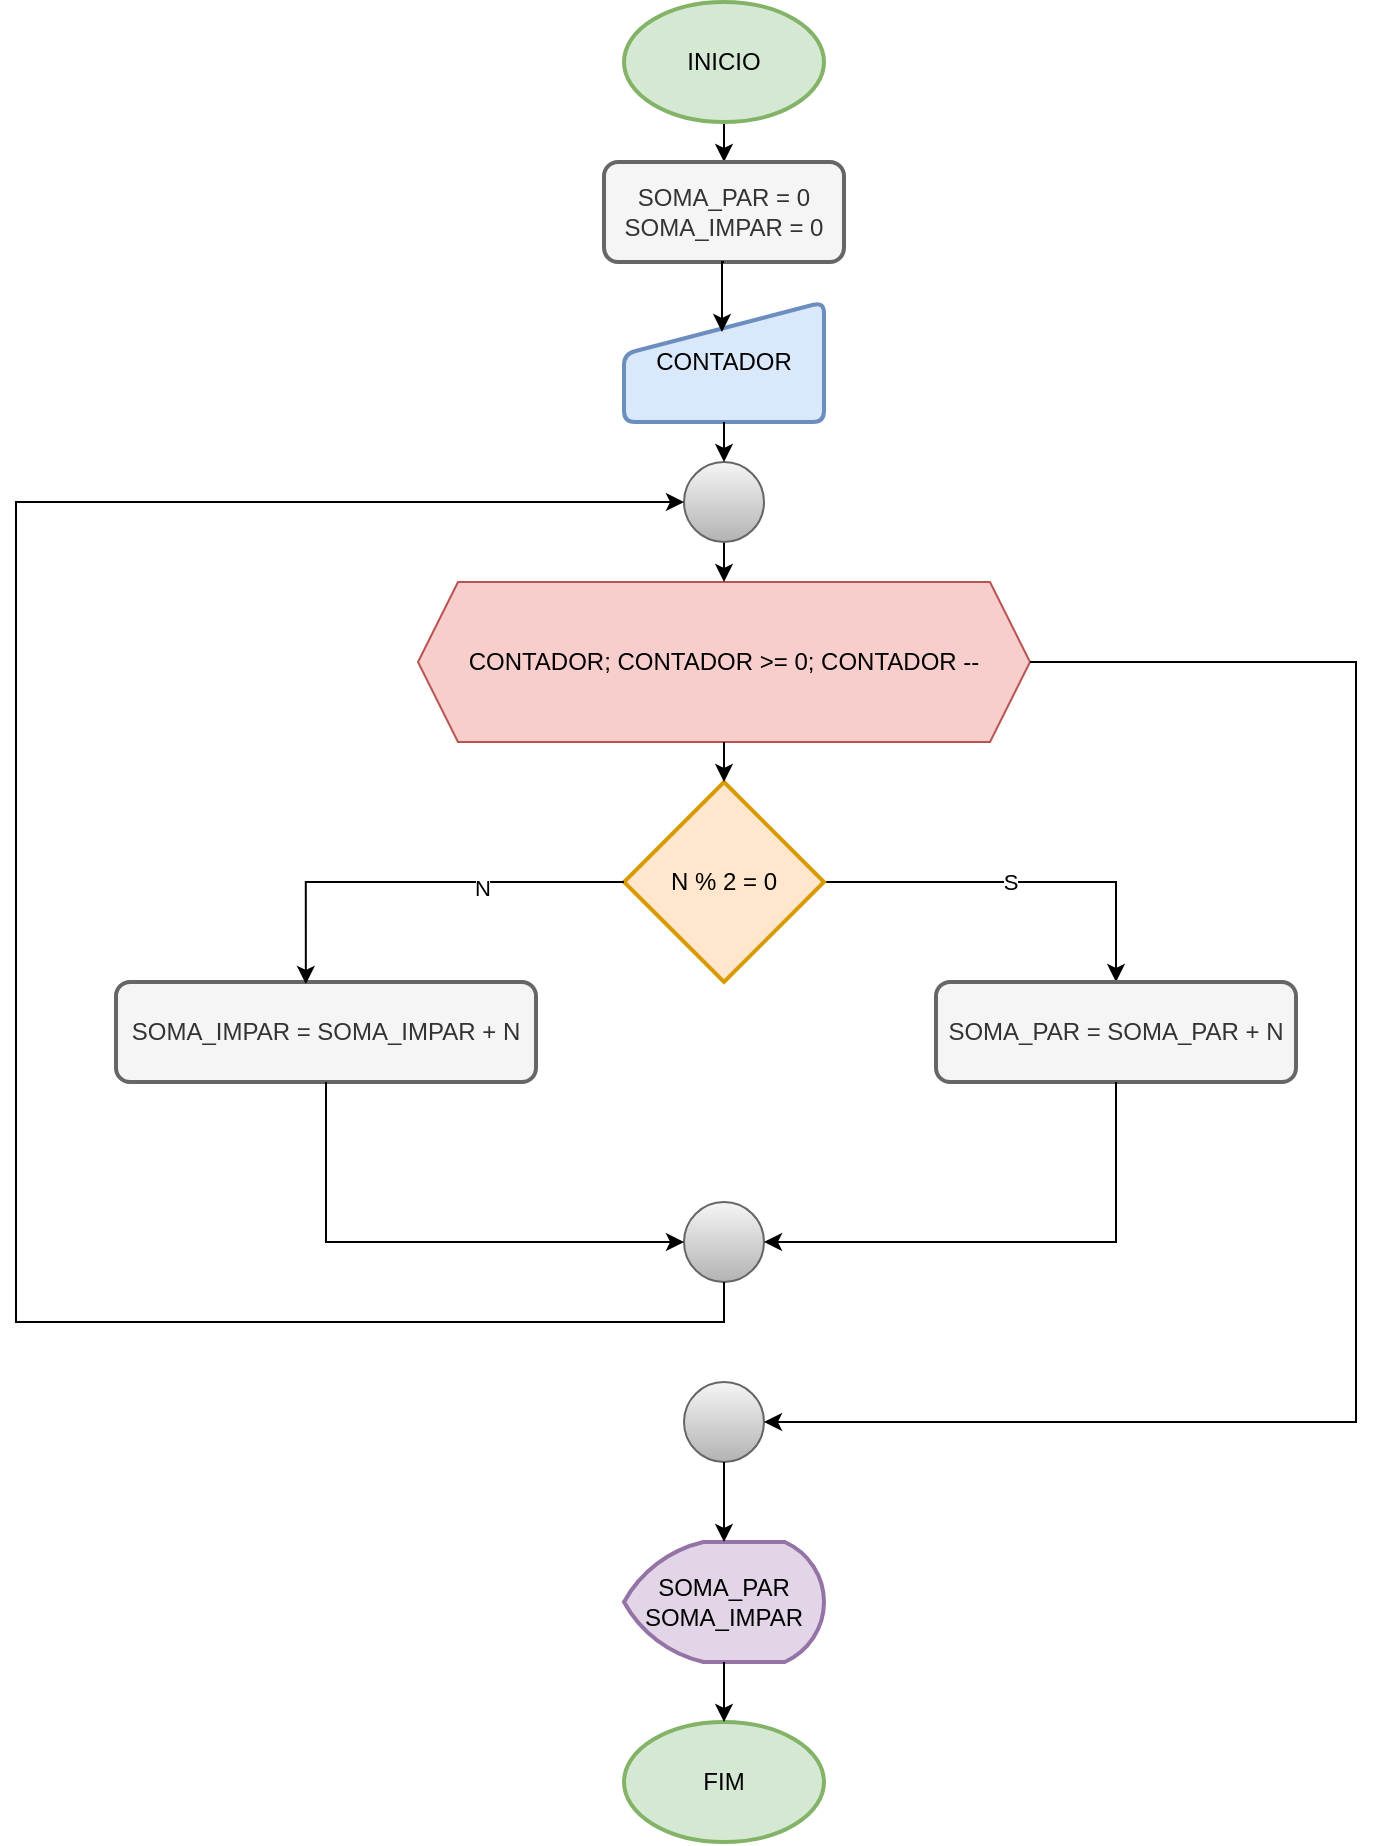 <mxfile version="26.1.0">
  <diagram name="Página-1" id="0cUd6Pi6ef_6nX6PbWxI">
    <mxGraphModel dx="1687" dy="908" grid="1" gridSize="10" guides="1" tooltips="1" connect="1" arrows="1" fold="1" page="1" pageScale="1" pageWidth="827" pageHeight="1169" math="0" shadow="0">
      <root>
        <mxCell id="0" />
        <mxCell id="1" parent="0" />
        <mxCell id="igoxWujNZboYhbwjS_xZ-7" style="edgeStyle=orthogonalEdgeStyle;rounded=0;orthogonalLoop=1;jettySize=auto;html=1;exitX=0.5;exitY=1;exitDx=0;exitDy=0;exitPerimeter=0;entryX=0.5;entryY=0;entryDx=0;entryDy=0;" edge="1" parent="1" source="igoxWujNZboYhbwjS_xZ-1" target="igoxWujNZboYhbwjS_xZ-6">
          <mxGeometry relative="1" as="geometry" />
        </mxCell>
        <mxCell id="igoxWujNZboYhbwjS_xZ-1" value="&lt;span style=&quot;background-color: transparent; color: light-dark(rgb(0, 0, 0), rgb(255, 255, 255));&quot;&gt;INICIO&lt;/span&gt;" style="strokeWidth=2;html=1;shape=mxgraph.flowchart.start_1;whiteSpace=wrap;fillColor=#d5e8d4;strokeColor=#82b366;" vertex="1" parent="1">
          <mxGeometry x="364" y="10" width="100" height="60" as="geometry" />
        </mxCell>
        <mxCell id="igoxWujNZboYhbwjS_xZ-2" value="FIM" style="strokeWidth=2;html=1;shape=mxgraph.flowchart.start_1;whiteSpace=wrap;fillColor=#d5e8d4;strokeColor=#82b366;" vertex="1" parent="1">
          <mxGeometry x="364" y="870" width="100" height="60" as="geometry" />
        </mxCell>
        <mxCell id="igoxWujNZboYhbwjS_xZ-3" value="CONTADOR" style="html=1;strokeWidth=2;shape=manualInput;whiteSpace=wrap;rounded=1;size=26;arcSize=11;fillColor=#dae8fc;strokeColor=#6c8ebf;" vertex="1" parent="1">
          <mxGeometry x="364" y="160" width="100" height="60" as="geometry" />
        </mxCell>
        <mxCell id="igoxWujNZboYhbwjS_xZ-6" value="SOMA_PAR = 0&lt;div&gt;SOMA_IMPAR = 0&lt;/div&gt;" style="rounded=1;whiteSpace=wrap;html=1;absoluteArcSize=1;arcSize=14;strokeWidth=2;fillColor=#f5f5f5;fontColor=#333333;strokeColor=#666666;" vertex="1" parent="1">
          <mxGeometry x="354" y="90" width="120" height="50" as="geometry" />
        </mxCell>
        <mxCell id="igoxWujNZboYhbwjS_xZ-9" style="edgeStyle=orthogonalEdgeStyle;rounded=0;orthogonalLoop=1;jettySize=auto;html=1;exitX=0.5;exitY=1;exitDx=0;exitDy=0;entryX=0.49;entryY=0.25;entryDx=0;entryDy=0;entryPerimeter=0;" edge="1" parent="1" source="igoxWujNZboYhbwjS_xZ-6" target="igoxWujNZboYhbwjS_xZ-3">
          <mxGeometry relative="1" as="geometry" />
        </mxCell>
        <mxCell id="igoxWujNZboYhbwjS_xZ-11" value="&lt;span style=&quot;text-wrap-mode: nowrap;&quot;&gt;CONTADOR; CONTADOR &amp;gt;= 0; CONTADOR --&lt;/span&gt;" style="shape=hexagon;perimeter=hexagonPerimeter2;whiteSpace=wrap;html=1;fixedSize=1;fillColor=#f8cecc;strokeColor=#b85450;" vertex="1" parent="1">
          <mxGeometry x="261" y="300" width="306" height="80" as="geometry" />
        </mxCell>
        <mxCell id="igoxWujNZboYhbwjS_xZ-15" style="edgeStyle=orthogonalEdgeStyle;rounded=0;orthogonalLoop=1;jettySize=auto;html=1;exitX=0.5;exitY=1;exitDx=0;exitDy=0;exitPerimeter=0;entryX=0.5;entryY=0;entryDx=0;entryDy=0;" edge="1" parent="1" source="igoxWujNZboYhbwjS_xZ-13" target="igoxWujNZboYhbwjS_xZ-11">
          <mxGeometry relative="1" as="geometry" />
        </mxCell>
        <mxCell id="igoxWujNZboYhbwjS_xZ-13" value="" style="verticalLabelPosition=bottom;verticalAlign=top;html=1;shape=mxgraph.flowchart.on-page_reference;fillColor=#f5f5f5;gradientColor=#b3b3b3;strokeColor=#666666;" vertex="1" parent="1">
          <mxGeometry x="394" y="240" width="40" height="40" as="geometry" />
        </mxCell>
        <mxCell id="igoxWujNZboYhbwjS_xZ-16" style="edgeStyle=orthogonalEdgeStyle;rounded=0;orthogonalLoop=1;jettySize=auto;html=1;exitX=0.5;exitY=1;exitDx=0;exitDy=0;entryX=0.5;entryY=0;entryDx=0;entryDy=0;entryPerimeter=0;" edge="1" parent="1" source="igoxWujNZboYhbwjS_xZ-3" target="igoxWujNZboYhbwjS_xZ-13">
          <mxGeometry relative="1" as="geometry" />
        </mxCell>
        <mxCell id="igoxWujNZboYhbwjS_xZ-21" style="edgeStyle=orthogonalEdgeStyle;rounded=0;orthogonalLoop=1;jettySize=auto;html=1;exitX=1;exitY=0.5;exitDx=0;exitDy=0;exitPerimeter=0;entryX=0.5;entryY=0;entryDx=0;entryDy=0;" edge="1" parent="1" source="igoxWujNZboYhbwjS_xZ-18" target="igoxWujNZboYhbwjS_xZ-20">
          <mxGeometry relative="1" as="geometry" />
        </mxCell>
        <mxCell id="igoxWujNZboYhbwjS_xZ-22" value="S" style="edgeLabel;html=1;align=center;verticalAlign=middle;resizable=0;points=[];" vertex="1" connectable="0" parent="igoxWujNZboYhbwjS_xZ-21">
          <mxGeometry x="-0.051" relative="1" as="geometry">
            <mxPoint as="offset" />
          </mxGeometry>
        </mxCell>
        <mxCell id="igoxWujNZboYhbwjS_xZ-18" value="N % 2 = 0" style="strokeWidth=2;html=1;shape=mxgraph.flowchart.decision;whiteSpace=wrap;fillColor=#ffe6cc;strokeColor=#d79b00;" vertex="1" parent="1">
          <mxGeometry x="364" y="400" width="100" height="100" as="geometry" />
        </mxCell>
        <mxCell id="igoxWujNZboYhbwjS_xZ-19" style="edgeStyle=orthogonalEdgeStyle;rounded=0;orthogonalLoop=1;jettySize=auto;html=1;exitX=0.5;exitY=1;exitDx=0;exitDy=0;entryX=0.5;entryY=0;entryDx=0;entryDy=0;entryPerimeter=0;" edge="1" parent="1" source="igoxWujNZboYhbwjS_xZ-11" target="igoxWujNZboYhbwjS_xZ-18">
          <mxGeometry relative="1" as="geometry" />
        </mxCell>
        <mxCell id="igoxWujNZboYhbwjS_xZ-20" value="SOMA_PAR = SOMA_PAR + N" style="rounded=1;whiteSpace=wrap;html=1;absoluteArcSize=1;arcSize=14;strokeWidth=2;fillColor=#f5f5f5;fontColor=#333333;strokeColor=#666666;" vertex="1" parent="1">
          <mxGeometry x="520" y="500" width="180" height="50" as="geometry" />
        </mxCell>
        <mxCell id="igoxWujNZboYhbwjS_xZ-23" value="SOMA_IMPAR = SOMA_IMPAR + N" style="rounded=1;whiteSpace=wrap;html=1;absoluteArcSize=1;arcSize=14;strokeWidth=2;fillColor=#f5f5f5;fontColor=#333333;strokeColor=#666666;" vertex="1" parent="1">
          <mxGeometry x="110" y="500" width="210" height="50" as="geometry" />
        </mxCell>
        <mxCell id="igoxWujNZboYhbwjS_xZ-24" style="edgeStyle=orthogonalEdgeStyle;rounded=0;orthogonalLoop=1;jettySize=auto;html=1;exitX=0;exitY=0.5;exitDx=0;exitDy=0;exitPerimeter=0;entryX=0.452;entryY=0.02;entryDx=0;entryDy=0;entryPerimeter=0;" edge="1" parent="1" source="igoxWujNZboYhbwjS_xZ-18" target="igoxWujNZboYhbwjS_xZ-23">
          <mxGeometry relative="1" as="geometry" />
        </mxCell>
        <mxCell id="igoxWujNZboYhbwjS_xZ-25" value="N" style="edgeLabel;html=1;align=center;verticalAlign=middle;resizable=0;points=[];" vertex="1" connectable="0" parent="igoxWujNZboYhbwjS_xZ-24">
          <mxGeometry x="-0.324" y="3" relative="1" as="geometry">
            <mxPoint as="offset" />
          </mxGeometry>
        </mxCell>
        <mxCell id="igoxWujNZboYhbwjS_xZ-26" value="" style="verticalLabelPosition=bottom;verticalAlign=top;html=1;shape=mxgraph.flowchart.on-page_reference;fillColor=#f5f5f5;gradientColor=#b3b3b3;strokeColor=#666666;" vertex="1" parent="1">
          <mxGeometry x="394" y="610" width="40" height="40" as="geometry" />
        </mxCell>
        <mxCell id="igoxWujNZboYhbwjS_xZ-27" style="edgeStyle=orthogonalEdgeStyle;rounded=0;orthogonalLoop=1;jettySize=auto;html=1;exitX=0.5;exitY=1;exitDx=0;exitDy=0;entryX=0;entryY=0.5;entryDx=0;entryDy=0;entryPerimeter=0;" edge="1" parent="1" source="igoxWujNZboYhbwjS_xZ-23" target="igoxWujNZboYhbwjS_xZ-26">
          <mxGeometry relative="1" as="geometry" />
        </mxCell>
        <mxCell id="igoxWujNZboYhbwjS_xZ-28" style="edgeStyle=orthogonalEdgeStyle;rounded=0;orthogonalLoop=1;jettySize=auto;html=1;exitX=0.5;exitY=1;exitDx=0;exitDy=0;entryX=1;entryY=0.5;entryDx=0;entryDy=0;entryPerimeter=0;" edge="1" parent="1" source="igoxWujNZboYhbwjS_xZ-20" target="igoxWujNZboYhbwjS_xZ-26">
          <mxGeometry relative="1" as="geometry" />
        </mxCell>
        <mxCell id="igoxWujNZboYhbwjS_xZ-29" style="edgeStyle=orthogonalEdgeStyle;rounded=0;orthogonalLoop=1;jettySize=auto;html=1;exitX=0.5;exitY=1;exitDx=0;exitDy=0;exitPerimeter=0;entryX=0;entryY=0.5;entryDx=0;entryDy=0;entryPerimeter=0;" edge="1" parent="1" source="igoxWujNZboYhbwjS_xZ-26" target="igoxWujNZboYhbwjS_xZ-13">
          <mxGeometry relative="1" as="geometry">
            <Array as="points">
              <mxPoint x="414" y="670" />
              <mxPoint x="60" y="670" />
              <mxPoint x="60" y="260" />
            </Array>
          </mxGeometry>
        </mxCell>
        <mxCell id="igoxWujNZboYhbwjS_xZ-30" value="SOMA_PAR&lt;br&gt;SOMA_IMPAR" style="strokeWidth=2;html=1;shape=mxgraph.flowchart.display;whiteSpace=wrap;fillColor=#e1d5e7;strokeColor=#9673a6;" vertex="1" parent="1">
          <mxGeometry x="364" y="780" width="100" height="60" as="geometry" />
        </mxCell>
        <mxCell id="igoxWujNZboYhbwjS_xZ-32" style="edgeStyle=orthogonalEdgeStyle;rounded=0;orthogonalLoop=1;jettySize=auto;html=1;exitX=0.5;exitY=1;exitDx=0;exitDy=0;exitPerimeter=0;entryX=0.5;entryY=0;entryDx=0;entryDy=0;entryPerimeter=0;" edge="1" parent="1" source="igoxWujNZboYhbwjS_xZ-30" target="igoxWujNZboYhbwjS_xZ-2">
          <mxGeometry relative="1" as="geometry" />
        </mxCell>
        <mxCell id="igoxWujNZboYhbwjS_xZ-33" value="" style="verticalLabelPosition=bottom;verticalAlign=top;html=1;shape=mxgraph.flowchart.on-page_reference;fillColor=#f5f5f5;gradientColor=#b3b3b3;strokeColor=#666666;" vertex="1" parent="1">
          <mxGeometry x="394" y="700" width="40" height="40" as="geometry" />
        </mxCell>
        <mxCell id="igoxWujNZboYhbwjS_xZ-34" style="edgeStyle=orthogonalEdgeStyle;rounded=0;orthogonalLoop=1;jettySize=auto;html=1;exitX=0.5;exitY=1;exitDx=0;exitDy=0;exitPerimeter=0;entryX=0.5;entryY=0;entryDx=0;entryDy=0;entryPerimeter=0;" edge="1" parent="1" source="igoxWujNZboYhbwjS_xZ-33" target="igoxWujNZboYhbwjS_xZ-30">
          <mxGeometry relative="1" as="geometry" />
        </mxCell>
        <mxCell id="igoxWujNZboYhbwjS_xZ-35" style="edgeStyle=orthogonalEdgeStyle;rounded=0;orthogonalLoop=1;jettySize=auto;html=1;exitX=1;exitY=0.5;exitDx=0;exitDy=0;entryX=1;entryY=0.5;entryDx=0;entryDy=0;entryPerimeter=0;" edge="1" parent="1" source="igoxWujNZboYhbwjS_xZ-11" target="igoxWujNZboYhbwjS_xZ-33">
          <mxGeometry relative="1" as="geometry">
            <Array as="points">
              <mxPoint x="730" y="340" />
              <mxPoint x="730" y="720" />
            </Array>
          </mxGeometry>
        </mxCell>
      </root>
    </mxGraphModel>
  </diagram>
</mxfile>
